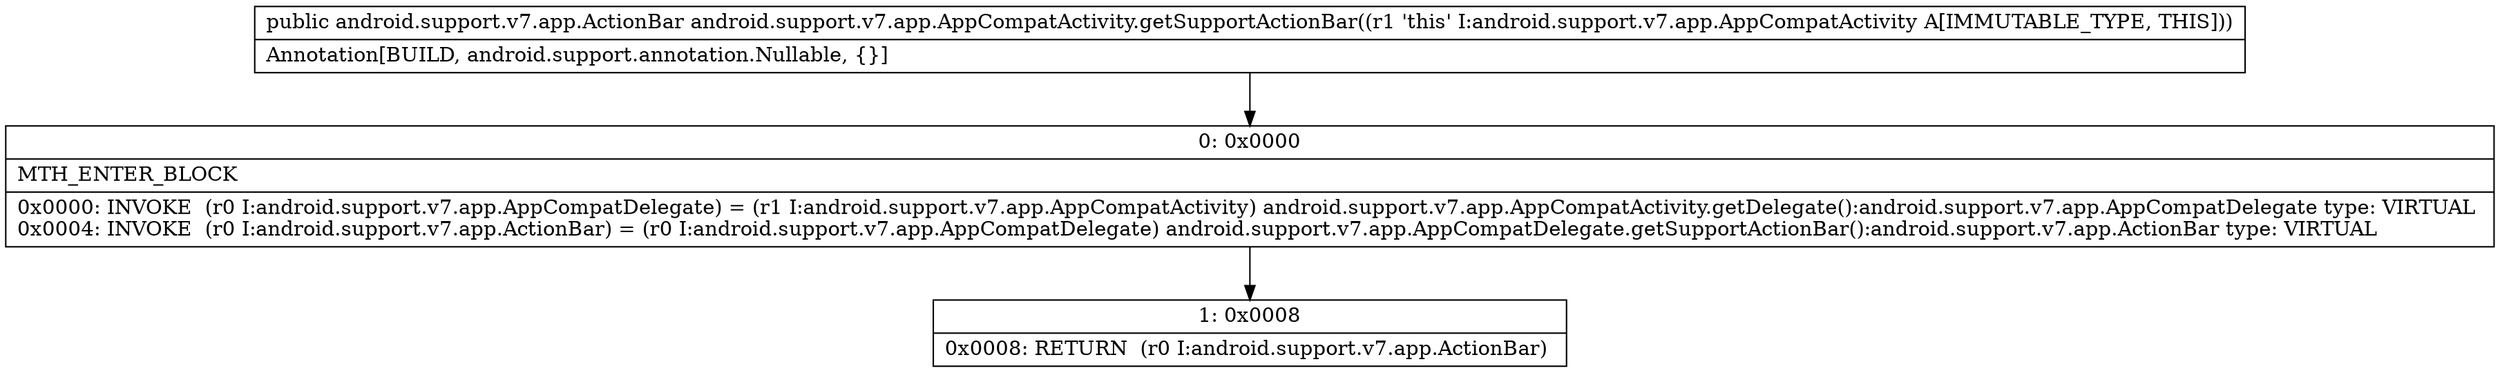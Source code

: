 digraph "CFG forandroid.support.v7.app.AppCompatActivity.getSupportActionBar()Landroid\/support\/v7\/app\/ActionBar;" {
Node_0 [shape=record,label="{0\:\ 0x0000|MTH_ENTER_BLOCK\l|0x0000: INVOKE  (r0 I:android.support.v7.app.AppCompatDelegate) = (r1 I:android.support.v7.app.AppCompatActivity) android.support.v7.app.AppCompatActivity.getDelegate():android.support.v7.app.AppCompatDelegate type: VIRTUAL \l0x0004: INVOKE  (r0 I:android.support.v7.app.ActionBar) = (r0 I:android.support.v7.app.AppCompatDelegate) android.support.v7.app.AppCompatDelegate.getSupportActionBar():android.support.v7.app.ActionBar type: VIRTUAL \l}"];
Node_1 [shape=record,label="{1\:\ 0x0008|0x0008: RETURN  (r0 I:android.support.v7.app.ActionBar) \l}"];
MethodNode[shape=record,label="{public android.support.v7.app.ActionBar android.support.v7.app.AppCompatActivity.getSupportActionBar((r1 'this' I:android.support.v7.app.AppCompatActivity A[IMMUTABLE_TYPE, THIS]))  | Annotation[BUILD, android.support.annotation.Nullable, \{\}]\l}"];
MethodNode -> Node_0;
Node_0 -> Node_1;
}

